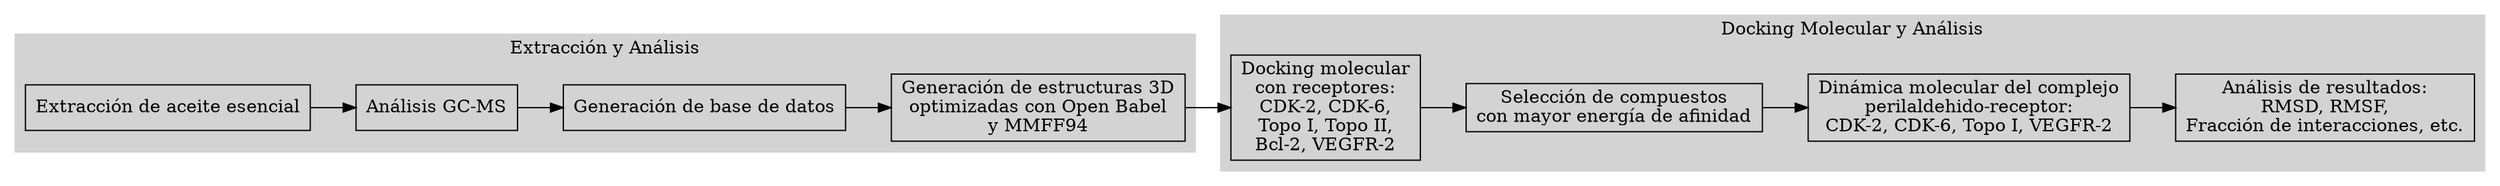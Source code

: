 digraph proceso_decoraciones {
  rankdir=LR;
  node [shape=box];

  subgraph cluster_1 {
    label = "Extracción y Análisis";
    style = filled;
    color = lightgrey;

    A [label="Extracción de aceite esencial"];
    B [label="Análisis GC-MS"];
    C [label="Generación de base de datos"];
    D [label="Generación de estructuras 3D\noptimizadas con Open Babel\ny MMFF94"];
  }

  subgraph cluster_2 {
    label = "Docking Molecular y Análisis";
    style = filled;
    color = lightgrey;

    E [label="Docking molecular\ncon receptores:\nCDK-2, CDK-6,\nTopo I, Topo II,\nBcl-2, VEGFR-2"];
    F [label="Selección de compuestos\ncon mayor energía de afinidad"];
    G [label="Dinámica molecular del complejo\nperilaldehido-receptor:\nCDK-2, CDK-6, Topo I, VEGFR-2"];
    H [label="Análisis de resultados:\nRMSD, RMSF,\nFracción de interacciones, etc."];
  }

  // Conexiones entre nodos
  A -> B;
  B -> C;
  C -> D;
  D -> E;
  E -> F;
  F -> G;
  G -> H;
}

